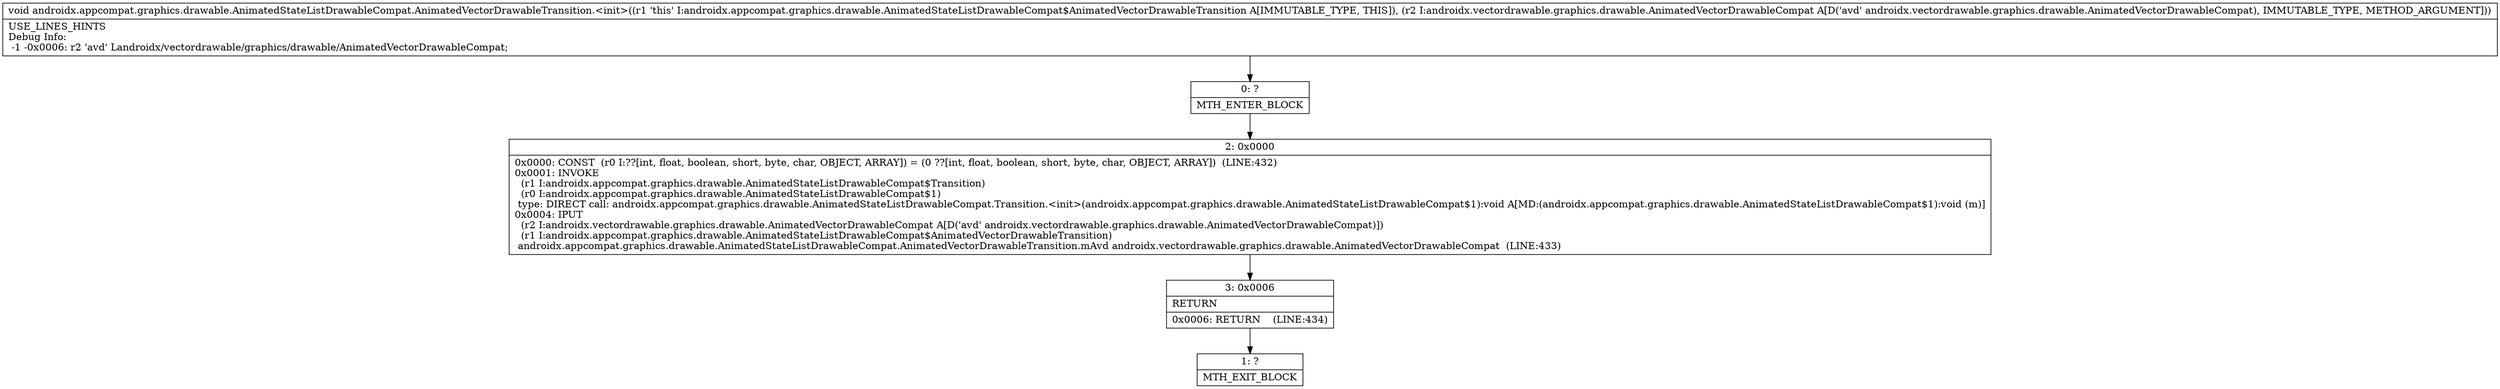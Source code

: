 digraph "CFG forandroidx.appcompat.graphics.drawable.AnimatedStateListDrawableCompat.AnimatedVectorDrawableTransition.\<init\>(Landroidx\/vectordrawable\/graphics\/drawable\/AnimatedVectorDrawableCompat;)V" {
Node_0 [shape=record,label="{0\:\ ?|MTH_ENTER_BLOCK\l}"];
Node_2 [shape=record,label="{2\:\ 0x0000|0x0000: CONST  (r0 I:??[int, float, boolean, short, byte, char, OBJECT, ARRAY]) = (0 ??[int, float, boolean, short, byte, char, OBJECT, ARRAY])  (LINE:432)\l0x0001: INVOKE  \l  (r1 I:androidx.appcompat.graphics.drawable.AnimatedStateListDrawableCompat$Transition)\l  (r0 I:androidx.appcompat.graphics.drawable.AnimatedStateListDrawableCompat$1)\l type: DIRECT call: androidx.appcompat.graphics.drawable.AnimatedStateListDrawableCompat.Transition.\<init\>(androidx.appcompat.graphics.drawable.AnimatedStateListDrawableCompat$1):void A[MD:(androidx.appcompat.graphics.drawable.AnimatedStateListDrawableCompat$1):void (m)]\l0x0004: IPUT  \l  (r2 I:androidx.vectordrawable.graphics.drawable.AnimatedVectorDrawableCompat A[D('avd' androidx.vectordrawable.graphics.drawable.AnimatedVectorDrawableCompat)])\l  (r1 I:androidx.appcompat.graphics.drawable.AnimatedStateListDrawableCompat$AnimatedVectorDrawableTransition)\l androidx.appcompat.graphics.drawable.AnimatedStateListDrawableCompat.AnimatedVectorDrawableTransition.mAvd androidx.vectordrawable.graphics.drawable.AnimatedVectorDrawableCompat  (LINE:433)\l}"];
Node_3 [shape=record,label="{3\:\ 0x0006|RETURN\l|0x0006: RETURN    (LINE:434)\l}"];
Node_1 [shape=record,label="{1\:\ ?|MTH_EXIT_BLOCK\l}"];
MethodNode[shape=record,label="{void androidx.appcompat.graphics.drawable.AnimatedStateListDrawableCompat.AnimatedVectorDrawableTransition.\<init\>((r1 'this' I:androidx.appcompat.graphics.drawable.AnimatedStateListDrawableCompat$AnimatedVectorDrawableTransition A[IMMUTABLE_TYPE, THIS]), (r2 I:androidx.vectordrawable.graphics.drawable.AnimatedVectorDrawableCompat A[D('avd' androidx.vectordrawable.graphics.drawable.AnimatedVectorDrawableCompat), IMMUTABLE_TYPE, METHOD_ARGUMENT]))  | USE_LINES_HINTS\lDebug Info:\l  \-1 \-0x0006: r2 'avd' Landroidx\/vectordrawable\/graphics\/drawable\/AnimatedVectorDrawableCompat;\l}"];
MethodNode -> Node_0;Node_0 -> Node_2;
Node_2 -> Node_3;
Node_3 -> Node_1;
}

